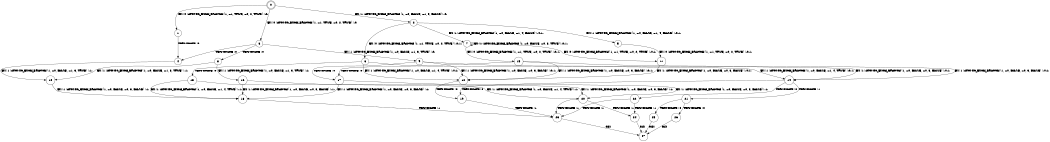 digraph BCG {
size = "7, 10.5";
center = TRUE;
node [shape = circle];
0 [peripheries = 2];
0 -> 1 [label = "EX !0 !ATOMIC_EXCH_BRANCH (1, +1, TRUE, +0, 2, TRUE) !:0:"];
0 -> 2 [label = "EX !1 !ATOMIC_EXCH_BRANCH (1, +0, FALSE, +1, 3, FALSE) !:0:"];
0 -> 3 [label = "EX !0 !ATOMIC_EXCH_BRANCH (1, +1, TRUE, +0, 2, TRUE) !:0:"];
1 -> 4 [label = "TERMINATE !0"];
2 -> 5 [label = "EX !1 !ATOMIC_EXCH_BRANCH (1, +0, FALSE, +1, 4, FALSE) !:0:1:"];
2 -> 6 [label = "EX !0 !ATOMIC_EXCH_BRANCH (1, +1, TRUE, +0, 2, TRUE) !:0:1:"];
2 -> 7 [label = "EX !1 !ATOMIC_EXCH_BRANCH (1, +0, FALSE, +1, 4, FALSE) !:0:1:"];
3 -> 4 [label = "TERMINATE !0"];
3 -> 8 [label = "TERMINATE !0"];
3 -> 9 [label = "EX !1 !ATOMIC_EXCH_BRANCH (1, +0, FALSE, +1, 3, TRUE) !:0:"];
4 -> 10 [label = "EX !1 !ATOMIC_EXCH_BRANCH (1, +0, FALSE, +1, 3, TRUE) !:1:"];
5 -> 11 [label = "EX !0 !ATOMIC_EXCH_BRANCH (1, +1, TRUE, +0, 2, TRUE) !:0:1:"];
6 -> 12 [label = "EX !1 !ATOMIC_EXCH_BRANCH (1, +0, FALSE, +1, 4, TRUE) !:0:1:"];
6 -> 13 [label = "TERMINATE !0"];
6 -> 14 [label = "EX !1 !ATOMIC_EXCH_BRANCH (1, +0, FALSE, +1, 4, TRUE) !:0:1:"];
7 -> 11 [label = "EX !0 !ATOMIC_EXCH_BRANCH (1, +1, TRUE, +0, 2, TRUE) !:0:1:"];
7 -> 15 [label = "EX !0 !ATOMIC_EXCH_BRANCH (1, +1, TRUE, +0, 2, TRUE) !:0:1:"];
7 -> 7 [label = "EX !1 !ATOMIC_EXCH_BRANCH (1, +0, FALSE, +0, 3, TRUE) !:0:1:"];
8 -> 10 [label = "EX !1 !ATOMIC_EXCH_BRANCH (1, +0, FALSE, +1, 3, TRUE) !:1:"];
8 -> 16 [label = "EX !1 !ATOMIC_EXCH_BRANCH (1, +0, FALSE, +1, 3, TRUE) !:1:"];
9 -> 12 [label = "EX !1 !ATOMIC_EXCH_BRANCH (1, +0, FALSE, +0, 3, FALSE) !:0:1:"];
9 -> 17 [label = "TERMINATE !0"];
9 -> 14 [label = "EX !1 !ATOMIC_EXCH_BRANCH (1, +0, FALSE, +0, 3, FALSE) !:0:1:"];
10 -> 18 [label = "EX !1 !ATOMIC_EXCH_BRANCH (1, +0, FALSE, +0, 3, FALSE) !:1:"];
11 -> 12 [label = "EX !1 !ATOMIC_EXCH_BRANCH (1, +0, FALSE, +0, 3, FALSE) !:0:1:"];
12 -> 19 [label = "TERMINATE !0"];
13 -> 18 [label = "EX !1 !ATOMIC_EXCH_BRANCH (1, +0, FALSE, +1, 4, TRUE) !:1:"];
13 -> 20 [label = "EX !1 !ATOMIC_EXCH_BRANCH (1, +0, FALSE, +1, 4, TRUE) !:1:"];
14 -> 19 [label = "TERMINATE !0"];
14 -> 21 [label = "TERMINATE !1"];
14 -> 22 [label = "TERMINATE !0"];
15 -> 12 [label = "EX !1 !ATOMIC_EXCH_BRANCH (1, +0, FALSE, +0, 3, FALSE) !:0:1:"];
15 -> 17 [label = "TERMINATE !0"];
15 -> 14 [label = "EX !1 !ATOMIC_EXCH_BRANCH (1, +0, FALSE, +0, 3, FALSE) !:0:1:"];
16 -> 18 [label = "EX !1 !ATOMIC_EXCH_BRANCH (1, +0, FALSE, +0, 3, FALSE) !:1:"];
16 -> 20 [label = "EX !1 !ATOMIC_EXCH_BRANCH (1, +0, FALSE, +0, 3, FALSE) !:1:"];
17 -> 18 [label = "EX !1 !ATOMIC_EXCH_BRANCH (1, +0, FALSE, +0, 3, FALSE) !:1:"];
17 -> 20 [label = "EX !1 !ATOMIC_EXCH_BRANCH (1, +0, FALSE, +0, 3, FALSE) !:1:"];
18 -> 23 [label = "TERMINATE !1"];
19 -> 23 [label = "TERMINATE !1"];
20 -> 23 [label = "TERMINATE !1"];
20 -> 24 [label = "TERMINATE !1"];
21 -> 25 [label = "TERMINATE !0"];
21 -> 26 [label = "TERMINATE !0"];
22 -> 23 [label = "TERMINATE !1"];
22 -> 24 [label = "TERMINATE !1"];
23 -> 27 [label = "exit"];
24 -> 27 [label = "exit"];
25 -> 27 [label = "exit"];
26 -> 27 [label = "exit"];
}
